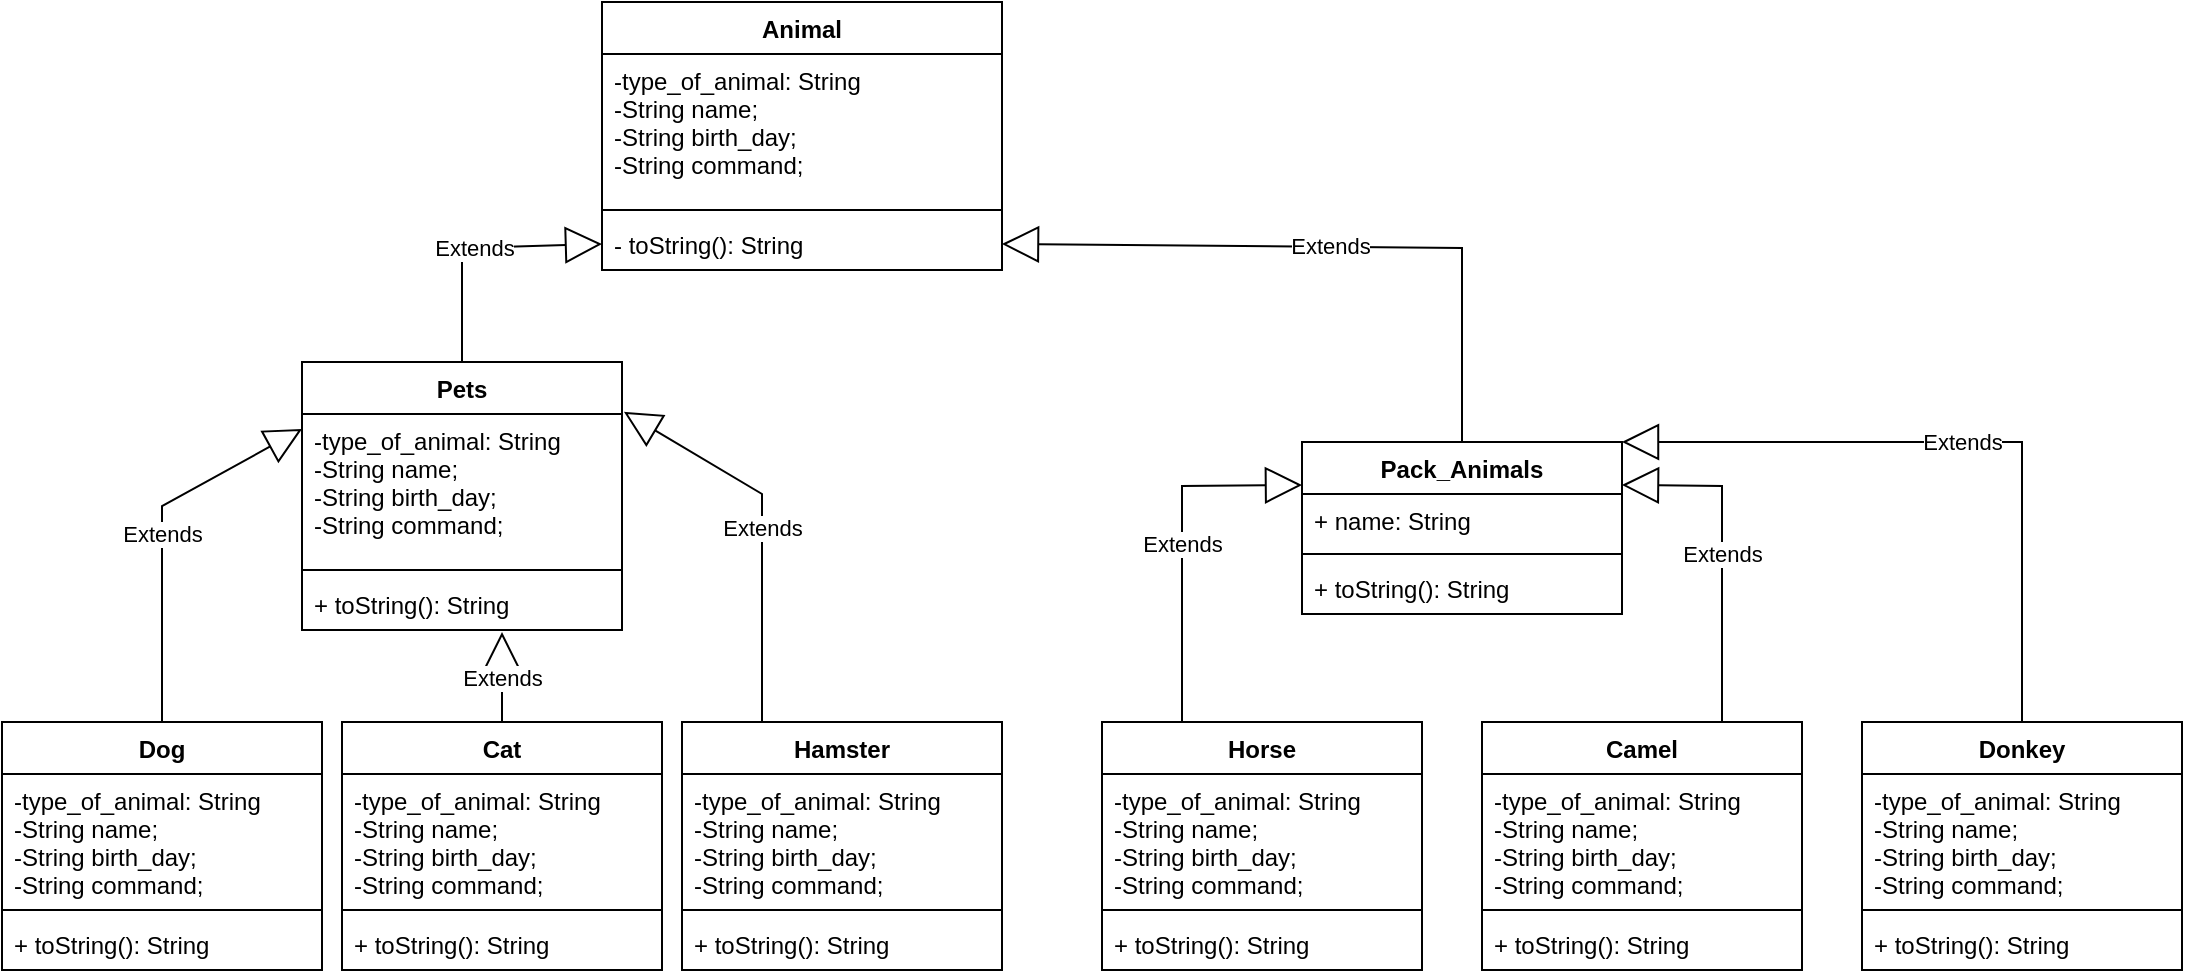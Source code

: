 <mxfile version="20.7.4" type="github"><diagram id="DZWL7NQdBbXHChdPeZLS" name="Страница 1"><mxGraphModel dx="954" dy="651" grid="1" gridSize="10" guides="1" tooltips="1" connect="1" arrows="1" fold="1" page="1" pageScale="1" pageWidth="827" pageHeight="1169" math="0" shadow="0"><root><mxCell id="0"/><mxCell id="1" parent="0"/><mxCell id="8cwosmV6AiYvmSLisnwh-5" value="Animal" style="swimlane;fontStyle=1;align=center;verticalAlign=top;childLayout=stackLayout;horizontal=1;startSize=26;horizontalStack=0;resizeParent=1;resizeParentMax=0;resizeLast=0;collapsible=1;marginBottom=0;" vertex="1" parent="1"><mxGeometry x="340" y="70" width="200" height="134" as="geometry"/></mxCell><mxCell id="8cwosmV6AiYvmSLisnwh-6" value="-type_of_animal: String&#10;-String name;&#10;-String birth_day;&#10;-String command;" style="text;strokeColor=none;fillColor=none;align=left;verticalAlign=top;spacingLeft=4;spacingRight=4;overflow=hidden;rotatable=0;points=[[0,0.5],[1,0.5]];portConstraint=eastwest;" vertex="1" parent="8cwosmV6AiYvmSLisnwh-5"><mxGeometry y="26" width="200" height="74" as="geometry"/></mxCell><mxCell id="8cwosmV6AiYvmSLisnwh-7" value="" style="line;strokeWidth=1;fillColor=none;align=left;verticalAlign=middle;spacingTop=-1;spacingLeft=3;spacingRight=3;rotatable=0;labelPosition=right;points=[];portConstraint=eastwest;strokeColor=inherit;" vertex="1" parent="8cwosmV6AiYvmSLisnwh-5"><mxGeometry y="100" width="200" height="8" as="geometry"/></mxCell><mxCell id="8cwosmV6AiYvmSLisnwh-8" value="- toString(): String" style="text;strokeColor=none;fillColor=none;align=left;verticalAlign=top;spacingLeft=4;spacingRight=4;overflow=hidden;rotatable=0;points=[[0,0.5],[1,0.5]];portConstraint=eastwest;" vertex="1" parent="8cwosmV6AiYvmSLisnwh-5"><mxGeometry y="108" width="200" height="26" as="geometry"/></mxCell><mxCell id="8cwosmV6AiYvmSLisnwh-9" value="Pets" style="swimlane;fontStyle=1;align=center;verticalAlign=top;childLayout=stackLayout;horizontal=1;startSize=26;horizontalStack=0;resizeParent=1;resizeParentMax=0;resizeLast=0;collapsible=1;marginBottom=0;" vertex="1" parent="1"><mxGeometry x="190" y="250" width="160" height="134" as="geometry"/></mxCell><mxCell id="8cwosmV6AiYvmSLisnwh-10" value="-type_of_animal: String&#10;-String name;&#10;-String birth_day;&#10;-String command;" style="text;strokeColor=none;fillColor=none;align=left;verticalAlign=top;spacingLeft=4;spacingRight=4;overflow=hidden;rotatable=0;points=[[0,0.5],[1,0.5]];portConstraint=eastwest;" vertex="1" parent="8cwosmV6AiYvmSLisnwh-9"><mxGeometry y="26" width="160" height="74" as="geometry"/></mxCell><mxCell id="8cwosmV6AiYvmSLisnwh-11" value="" style="line;strokeWidth=1;fillColor=none;align=left;verticalAlign=middle;spacingTop=-1;spacingLeft=3;spacingRight=3;rotatable=0;labelPosition=right;points=[];portConstraint=eastwest;strokeColor=inherit;" vertex="1" parent="8cwosmV6AiYvmSLisnwh-9"><mxGeometry y="100" width="160" height="8" as="geometry"/></mxCell><mxCell id="8cwosmV6AiYvmSLisnwh-12" value="+ toString(): String" style="text;strokeColor=none;fillColor=none;align=left;verticalAlign=top;spacingLeft=4;spacingRight=4;overflow=hidden;rotatable=0;points=[[0,0.5],[1,0.5]];portConstraint=eastwest;" vertex="1" parent="8cwosmV6AiYvmSLisnwh-9"><mxGeometry y="108" width="160" height="26" as="geometry"/></mxCell><mxCell id="8cwosmV6AiYvmSLisnwh-14" value="Pack_Animals" style="swimlane;fontStyle=1;align=center;verticalAlign=top;childLayout=stackLayout;horizontal=1;startSize=26;horizontalStack=0;resizeParent=1;resizeParentMax=0;resizeLast=0;collapsible=1;marginBottom=0;" vertex="1" parent="1"><mxGeometry x="690" y="290" width="160" height="86" as="geometry"/></mxCell><mxCell id="8cwosmV6AiYvmSLisnwh-15" value="+ name: String" style="text;strokeColor=none;fillColor=none;align=left;verticalAlign=top;spacingLeft=4;spacingRight=4;overflow=hidden;rotatable=0;points=[[0,0.5],[1,0.5]];portConstraint=eastwest;" vertex="1" parent="8cwosmV6AiYvmSLisnwh-14"><mxGeometry y="26" width="160" height="26" as="geometry"/></mxCell><mxCell id="8cwosmV6AiYvmSLisnwh-16" value="" style="line;strokeWidth=1;fillColor=none;align=left;verticalAlign=middle;spacingTop=-1;spacingLeft=3;spacingRight=3;rotatable=0;labelPosition=right;points=[];portConstraint=eastwest;strokeColor=inherit;" vertex="1" parent="8cwosmV6AiYvmSLisnwh-14"><mxGeometry y="52" width="160" height="8" as="geometry"/></mxCell><mxCell id="8cwosmV6AiYvmSLisnwh-17" value="+ toString(): String" style="text;strokeColor=none;fillColor=none;align=left;verticalAlign=top;spacingLeft=4;spacingRight=4;overflow=hidden;rotatable=0;points=[[0,0.5],[1,0.5]];portConstraint=eastwest;" vertex="1" parent="8cwosmV6AiYvmSLisnwh-14"><mxGeometry y="60" width="160" height="26" as="geometry"/></mxCell><mxCell id="8cwosmV6AiYvmSLisnwh-18" value="Extends" style="endArrow=block;endSize=16;endFill=0;html=1;rounded=0;entryX=0;entryY=0.5;entryDx=0;entryDy=0;exitX=0.5;exitY=0;exitDx=0;exitDy=0;" edge="1" parent="1" source="8cwosmV6AiYvmSLisnwh-9" target="8cwosmV6AiYvmSLisnwh-8"><mxGeometry width="160" relative="1" as="geometry"><mxPoint x="330" y="340" as="sourcePoint"/><mxPoint x="490" y="340" as="targetPoint"/><Array as="points"><mxPoint x="270" y="193"/></Array></mxGeometry></mxCell><mxCell id="8cwosmV6AiYvmSLisnwh-19" value="Extends" style="endArrow=block;endSize=16;endFill=0;html=1;rounded=0;entryX=1;entryY=0.5;entryDx=0;entryDy=0;exitX=0.5;exitY=0;exitDx=0;exitDy=0;" edge="1" parent="1" source="8cwosmV6AiYvmSLisnwh-14" target="8cwosmV6AiYvmSLisnwh-8"><mxGeometry width="160" relative="1" as="geometry"><mxPoint x="280" y="310" as="sourcePoint"/><mxPoint x="350" y="203" as="targetPoint"/><Array as="points"><mxPoint x="770" y="193"/></Array></mxGeometry></mxCell><mxCell id="8cwosmV6AiYvmSLisnwh-20" value="Dog" style="swimlane;fontStyle=1;align=center;verticalAlign=top;childLayout=stackLayout;horizontal=1;startSize=26;horizontalStack=0;resizeParent=1;resizeParentMax=0;resizeLast=0;collapsible=1;marginBottom=0;" vertex="1" parent="1"><mxGeometry x="40" y="430" width="160" height="124" as="geometry"/></mxCell><mxCell id="8cwosmV6AiYvmSLisnwh-21" value="-type_of_animal: String&#10;-String name;&#10;-String birth_day;&#10;-String command;" style="text;strokeColor=none;fillColor=none;align=left;verticalAlign=top;spacingLeft=4;spacingRight=4;overflow=hidden;rotatable=0;points=[[0,0.5],[1,0.5]];portConstraint=eastwest;" vertex="1" parent="8cwosmV6AiYvmSLisnwh-20"><mxGeometry y="26" width="160" height="64" as="geometry"/></mxCell><mxCell id="8cwosmV6AiYvmSLisnwh-22" value="" style="line;strokeWidth=1;fillColor=none;align=left;verticalAlign=middle;spacingTop=-1;spacingLeft=3;spacingRight=3;rotatable=0;labelPosition=right;points=[];portConstraint=eastwest;strokeColor=inherit;" vertex="1" parent="8cwosmV6AiYvmSLisnwh-20"><mxGeometry y="90" width="160" height="8" as="geometry"/></mxCell><mxCell id="8cwosmV6AiYvmSLisnwh-23" value="+ toString(): String" style="text;strokeColor=none;fillColor=none;align=left;verticalAlign=top;spacingLeft=4;spacingRight=4;overflow=hidden;rotatable=0;points=[[0,0.5],[1,0.5]];portConstraint=eastwest;" vertex="1" parent="8cwosmV6AiYvmSLisnwh-20"><mxGeometry y="98" width="160" height="26" as="geometry"/></mxCell><mxCell id="8cwosmV6AiYvmSLisnwh-24" value="Hamster" style="swimlane;fontStyle=1;align=center;verticalAlign=top;childLayout=stackLayout;horizontal=1;startSize=26;horizontalStack=0;resizeParent=1;resizeParentMax=0;resizeLast=0;collapsible=1;marginBottom=0;" vertex="1" parent="1"><mxGeometry x="380" y="430" width="160" height="124" as="geometry"/></mxCell><mxCell id="8cwosmV6AiYvmSLisnwh-25" value="-type_of_animal: String&#10;-String name;&#10;-String birth_day;&#10;-String command;" style="text;strokeColor=none;fillColor=none;align=left;verticalAlign=top;spacingLeft=4;spacingRight=4;overflow=hidden;rotatable=0;points=[[0,0.5],[1,0.5]];portConstraint=eastwest;" vertex="1" parent="8cwosmV6AiYvmSLisnwh-24"><mxGeometry y="26" width="160" height="64" as="geometry"/></mxCell><mxCell id="8cwosmV6AiYvmSLisnwh-26" value="" style="line;strokeWidth=1;fillColor=none;align=left;verticalAlign=middle;spacingTop=-1;spacingLeft=3;spacingRight=3;rotatable=0;labelPosition=right;points=[];portConstraint=eastwest;strokeColor=inherit;" vertex="1" parent="8cwosmV6AiYvmSLisnwh-24"><mxGeometry y="90" width="160" height="8" as="geometry"/></mxCell><mxCell id="8cwosmV6AiYvmSLisnwh-27" value="+ toString(): String" style="text;strokeColor=none;fillColor=none;align=left;verticalAlign=top;spacingLeft=4;spacingRight=4;overflow=hidden;rotatable=0;points=[[0,0.5],[1,0.5]];portConstraint=eastwest;" vertex="1" parent="8cwosmV6AiYvmSLisnwh-24"><mxGeometry y="98" width="160" height="26" as="geometry"/></mxCell><mxCell id="8cwosmV6AiYvmSLisnwh-28" value="Cat" style="swimlane;fontStyle=1;align=center;verticalAlign=top;childLayout=stackLayout;horizontal=1;startSize=26;horizontalStack=0;resizeParent=1;resizeParentMax=0;resizeLast=0;collapsible=1;marginBottom=0;" vertex="1" parent="1"><mxGeometry x="210" y="430" width="160" height="124" as="geometry"/></mxCell><mxCell id="8cwosmV6AiYvmSLisnwh-29" value="-type_of_animal: String&#10;-String name;&#10;-String birth_day;&#10;-String command;" style="text;strokeColor=none;fillColor=none;align=left;verticalAlign=top;spacingLeft=4;spacingRight=4;overflow=hidden;rotatable=0;points=[[0,0.5],[1,0.5]];portConstraint=eastwest;" vertex="1" parent="8cwosmV6AiYvmSLisnwh-28"><mxGeometry y="26" width="160" height="64" as="geometry"/></mxCell><mxCell id="8cwosmV6AiYvmSLisnwh-30" value="" style="line;strokeWidth=1;fillColor=none;align=left;verticalAlign=middle;spacingTop=-1;spacingLeft=3;spacingRight=3;rotatable=0;labelPosition=right;points=[];portConstraint=eastwest;strokeColor=inherit;" vertex="1" parent="8cwosmV6AiYvmSLisnwh-28"><mxGeometry y="90" width="160" height="8" as="geometry"/></mxCell><mxCell id="8cwosmV6AiYvmSLisnwh-31" value="+ toString(): String" style="text;strokeColor=none;fillColor=none;align=left;verticalAlign=top;spacingLeft=4;spacingRight=4;overflow=hidden;rotatable=0;points=[[0,0.5],[1,0.5]];portConstraint=eastwest;" vertex="1" parent="8cwosmV6AiYvmSLisnwh-28"><mxGeometry y="98" width="160" height="26" as="geometry"/></mxCell><mxCell id="8cwosmV6AiYvmSLisnwh-32" value="Extends" style="endArrow=block;endSize=16;endFill=0;html=1;rounded=0;exitX=0.5;exitY=0;exitDx=0;exitDy=0;entryX=0;entryY=0.25;entryDx=0;entryDy=0;" edge="1" parent="1" source="8cwosmV6AiYvmSLisnwh-20" target="8cwosmV6AiYvmSLisnwh-9"><mxGeometry width="160" relative="1" as="geometry"><mxPoint x="330" y="340" as="sourcePoint"/><mxPoint x="490" y="340" as="targetPoint"/><Array as="points"><mxPoint x="120" y="322"/></Array></mxGeometry></mxCell><mxCell id="8cwosmV6AiYvmSLisnwh-33" value="Extends" style="endArrow=block;endSize=16;endFill=0;html=1;rounded=0;exitX=0.5;exitY=0;exitDx=0;exitDy=0;entryX=0.625;entryY=1.038;entryDx=0;entryDy=0;entryPerimeter=0;" edge="1" parent="1" source="8cwosmV6AiYvmSLisnwh-28" target="8cwosmV6AiYvmSLisnwh-12"><mxGeometry width="160" relative="1" as="geometry"><mxPoint x="330" y="340" as="sourcePoint"/><mxPoint x="290" y="390" as="targetPoint"/></mxGeometry></mxCell><mxCell id="8cwosmV6AiYvmSLisnwh-34" value="Extends" style="endArrow=block;endSize=16;endFill=0;html=1;rounded=0;exitX=0.25;exitY=0;exitDx=0;exitDy=0;entryX=1.006;entryY=0.186;entryDx=0;entryDy=0;entryPerimeter=0;" edge="1" parent="1" source="8cwosmV6AiYvmSLisnwh-24" target="8cwosmV6AiYvmSLisnwh-9"><mxGeometry width="160" relative="1" as="geometry"><mxPoint x="330" y="340" as="sourcePoint"/><mxPoint x="490" y="340" as="targetPoint"/><Array as="points"><mxPoint x="420" y="316"/></Array></mxGeometry></mxCell><mxCell id="8cwosmV6AiYvmSLisnwh-35" value="Donkey" style="swimlane;fontStyle=1;align=center;verticalAlign=top;childLayout=stackLayout;horizontal=1;startSize=26;horizontalStack=0;resizeParent=1;resizeParentMax=0;resizeLast=0;collapsible=1;marginBottom=0;" vertex="1" parent="1"><mxGeometry x="970" y="430" width="160" height="124" as="geometry"/></mxCell><mxCell id="8cwosmV6AiYvmSLisnwh-36" value="-type_of_animal: String&#10;-String name;&#10;-String birth_day;&#10;-String command;" style="text;strokeColor=none;fillColor=none;align=left;verticalAlign=top;spacingLeft=4;spacingRight=4;overflow=hidden;rotatable=0;points=[[0,0.5],[1,0.5]];portConstraint=eastwest;" vertex="1" parent="8cwosmV6AiYvmSLisnwh-35"><mxGeometry y="26" width="160" height="64" as="geometry"/></mxCell><mxCell id="8cwosmV6AiYvmSLisnwh-37" value="" style="line;strokeWidth=1;fillColor=none;align=left;verticalAlign=middle;spacingTop=-1;spacingLeft=3;spacingRight=3;rotatable=0;labelPosition=right;points=[];portConstraint=eastwest;strokeColor=inherit;" vertex="1" parent="8cwosmV6AiYvmSLisnwh-35"><mxGeometry y="90" width="160" height="8" as="geometry"/></mxCell><mxCell id="8cwosmV6AiYvmSLisnwh-38" value="+ toString(): String" style="text;strokeColor=none;fillColor=none;align=left;verticalAlign=top;spacingLeft=4;spacingRight=4;overflow=hidden;rotatable=0;points=[[0,0.5],[1,0.5]];portConstraint=eastwest;" vertex="1" parent="8cwosmV6AiYvmSLisnwh-35"><mxGeometry y="98" width="160" height="26" as="geometry"/></mxCell><mxCell id="8cwosmV6AiYvmSLisnwh-39" value="Camel" style="swimlane;fontStyle=1;align=center;verticalAlign=top;childLayout=stackLayout;horizontal=1;startSize=26;horizontalStack=0;resizeParent=1;resizeParentMax=0;resizeLast=0;collapsible=1;marginBottom=0;" vertex="1" parent="1"><mxGeometry x="780" y="430" width="160" height="124" as="geometry"/></mxCell><mxCell id="8cwosmV6AiYvmSLisnwh-40" value="-type_of_animal: String&#10;-String name;&#10;-String birth_day;&#10;-String command;" style="text;strokeColor=none;fillColor=none;align=left;verticalAlign=top;spacingLeft=4;spacingRight=4;overflow=hidden;rotatable=0;points=[[0,0.5],[1,0.5]];portConstraint=eastwest;" vertex="1" parent="8cwosmV6AiYvmSLisnwh-39"><mxGeometry y="26" width="160" height="64" as="geometry"/></mxCell><mxCell id="8cwosmV6AiYvmSLisnwh-41" value="" style="line;strokeWidth=1;fillColor=none;align=left;verticalAlign=middle;spacingTop=-1;spacingLeft=3;spacingRight=3;rotatable=0;labelPosition=right;points=[];portConstraint=eastwest;strokeColor=inherit;" vertex="1" parent="8cwosmV6AiYvmSLisnwh-39"><mxGeometry y="90" width="160" height="8" as="geometry"/></mxCell><mxCell id="8cwosmV6AiYvmSLisnwh-42" value="+ toString(): String" style="text;strokeColor=none;fillColor=none;align=left;verticalAlign=top;spacingLeft=4;spacingRight=4;overflow=hidden;rotatable=0;points=[[0,0.5],[1,0.5]];portConstraint=eastwest;" vertex="1" parent="8cwosmV6AiYvmSLisnwh-39"><mxGeometry y="98" width="160" height="26" as="geometry"/></mxCell><mxCell id="8cwosmV6AiYvmSLisnwh-43" value="Horse" style="swimlane;fontStyle=1;align=center;verticalAlign=top;childLayout=stackLayout;horizontal=1;startSize=26;horizontalStack=0;resizeParent=1;resizeParentMax=0;resizeLast=0;collapsible=1;marginBottom=0;" vertex="1" parent="1"><mxGeometry x="590" y="430" width="160" height="124" as="geometry"/></mxCell><mxCell id="8cwosmV6AiYvmSLisnwh-44" value="-type_of_animal: String&#10;-String name;&#10;-String birth_day;&#10;-String command;" style="text;strokeColor=none;fillColor=none;align=left;verticalAlign=top;spacingLeft=4;spacingRight=4;overflow=hidden;rotatable=0;points=[[0,0.5],[1,0.5]];portConstraint=eastwest;" vertex="1" parent="8cwosmV6AiYvmSLisnwh-43"><mxGeometry y="26" width="160" height="64" as="geometry"/></mxCell><mxCell id="8cwosmV6AiYvmSLisnwh-45" value="" style="line;strokeWidth=1;fillColor=none;align=left;verticalAlign=middle;spacingTop=-1;spacingLeft=3;spacingRight=3;rotatable=0;labelPosition=right;points=[];portConstraint=eastwest;strokeColor=inherit;" vertex="1" parent="8cwosmV6AiYvmSLisnwh-43"><mxGeometry y="90" width="160" height="8" as="geometry"/></mxCell><mxCell id="8cwosmV6AiYvmSLisnwh-46" value="+ toString(): String" style="text;strokeColor=none;fillColor=none;align=left;verticalAlign=top;spacingLeft=4;spacingRight=4;overflow=hidden;rotatable=0;points=[[0,0.5],[1,0.5]];portConstraint=eastwest;" vertex="1" parent="8cwosmV6AiYvmSLisnwh-43"><mxGeometry y="98" width="160" height="26" as="geometry"/></mxCell><mxCell id="8cwosmV6AiYvmSLisnwh-47" value="Extends" style="endArrow=block;endSize=16;endFill=0;html=1;rounded=0;exitX=0.25;exitY=0;exitDx=0;exitDy=0;entryX=0;entryY=0.25;entryDx=0;entryDy=0;" edge="1" parent="1" source="8cwosmV6AiYvmSLisnwh-43" target="8cwosmV6AiYvmSLisnwh-14"><mxGeometry width="160" relative="1" as="geometry"><mxPoint x="540" y="380" as="sourcePoint"/><mxPoint x="700" y="380" as="targetPoint"/><Array as="points"><mxPoint x="630" y="312"/></Array></mxGeometry></mxCell><mxCell id="8cwosmV6AiYvmSLisnwh-52" value="Extends" style="endArrow=block;endSize=16;endFill=0;html=1;rounded=0;exitX=0.75;exitY=0;exitDx=0;exitDy=0;entryX=1;entryY=0.25;entryDx=0;entryDy=0;" edge="1" parent="1" source="8cwosmV6AiYvmSLisnwh-39" target="8cwosmV6AiYvmSLisnwh-14"><mxGeometry width="160" relative="1" as="geometry"><mxPoint x="640" y="440" as="sourcePoint"/><mxPoint x="700" y="321.5" as="targetPoint"/><Array as="points"><mxPoint x="900" y="312"/></Array></mxGeometry></mxCell><mxCell id="8cwosmV6AiYvmSLisnwh-53" value="Extends" style="endArrow=block;endSize=16;endFill=0;html=1;rounded=0;exitX=0.5;exitY=0;exitDx=0;exitDy=0;entryX=1;entryY=0;entryDx=0;entryDy=0;" edge="1" parent="1" source="8cwosmV6AiYvmSLisnwh-35" target="8cwosmV6AiYvmSLisnwh-14"><mxGeometry width="160" relative="1" as="geometry"><mxPoint x="650" y="450" as="sourcePoint"/><mxPoint x="710" y="331.5" as="targetPoint"/><Array as="points"><mxPoint x="1050" y="290"/></Array></mxGeometry></mxCell></root></mxGraphModel></diagram></mxfile>